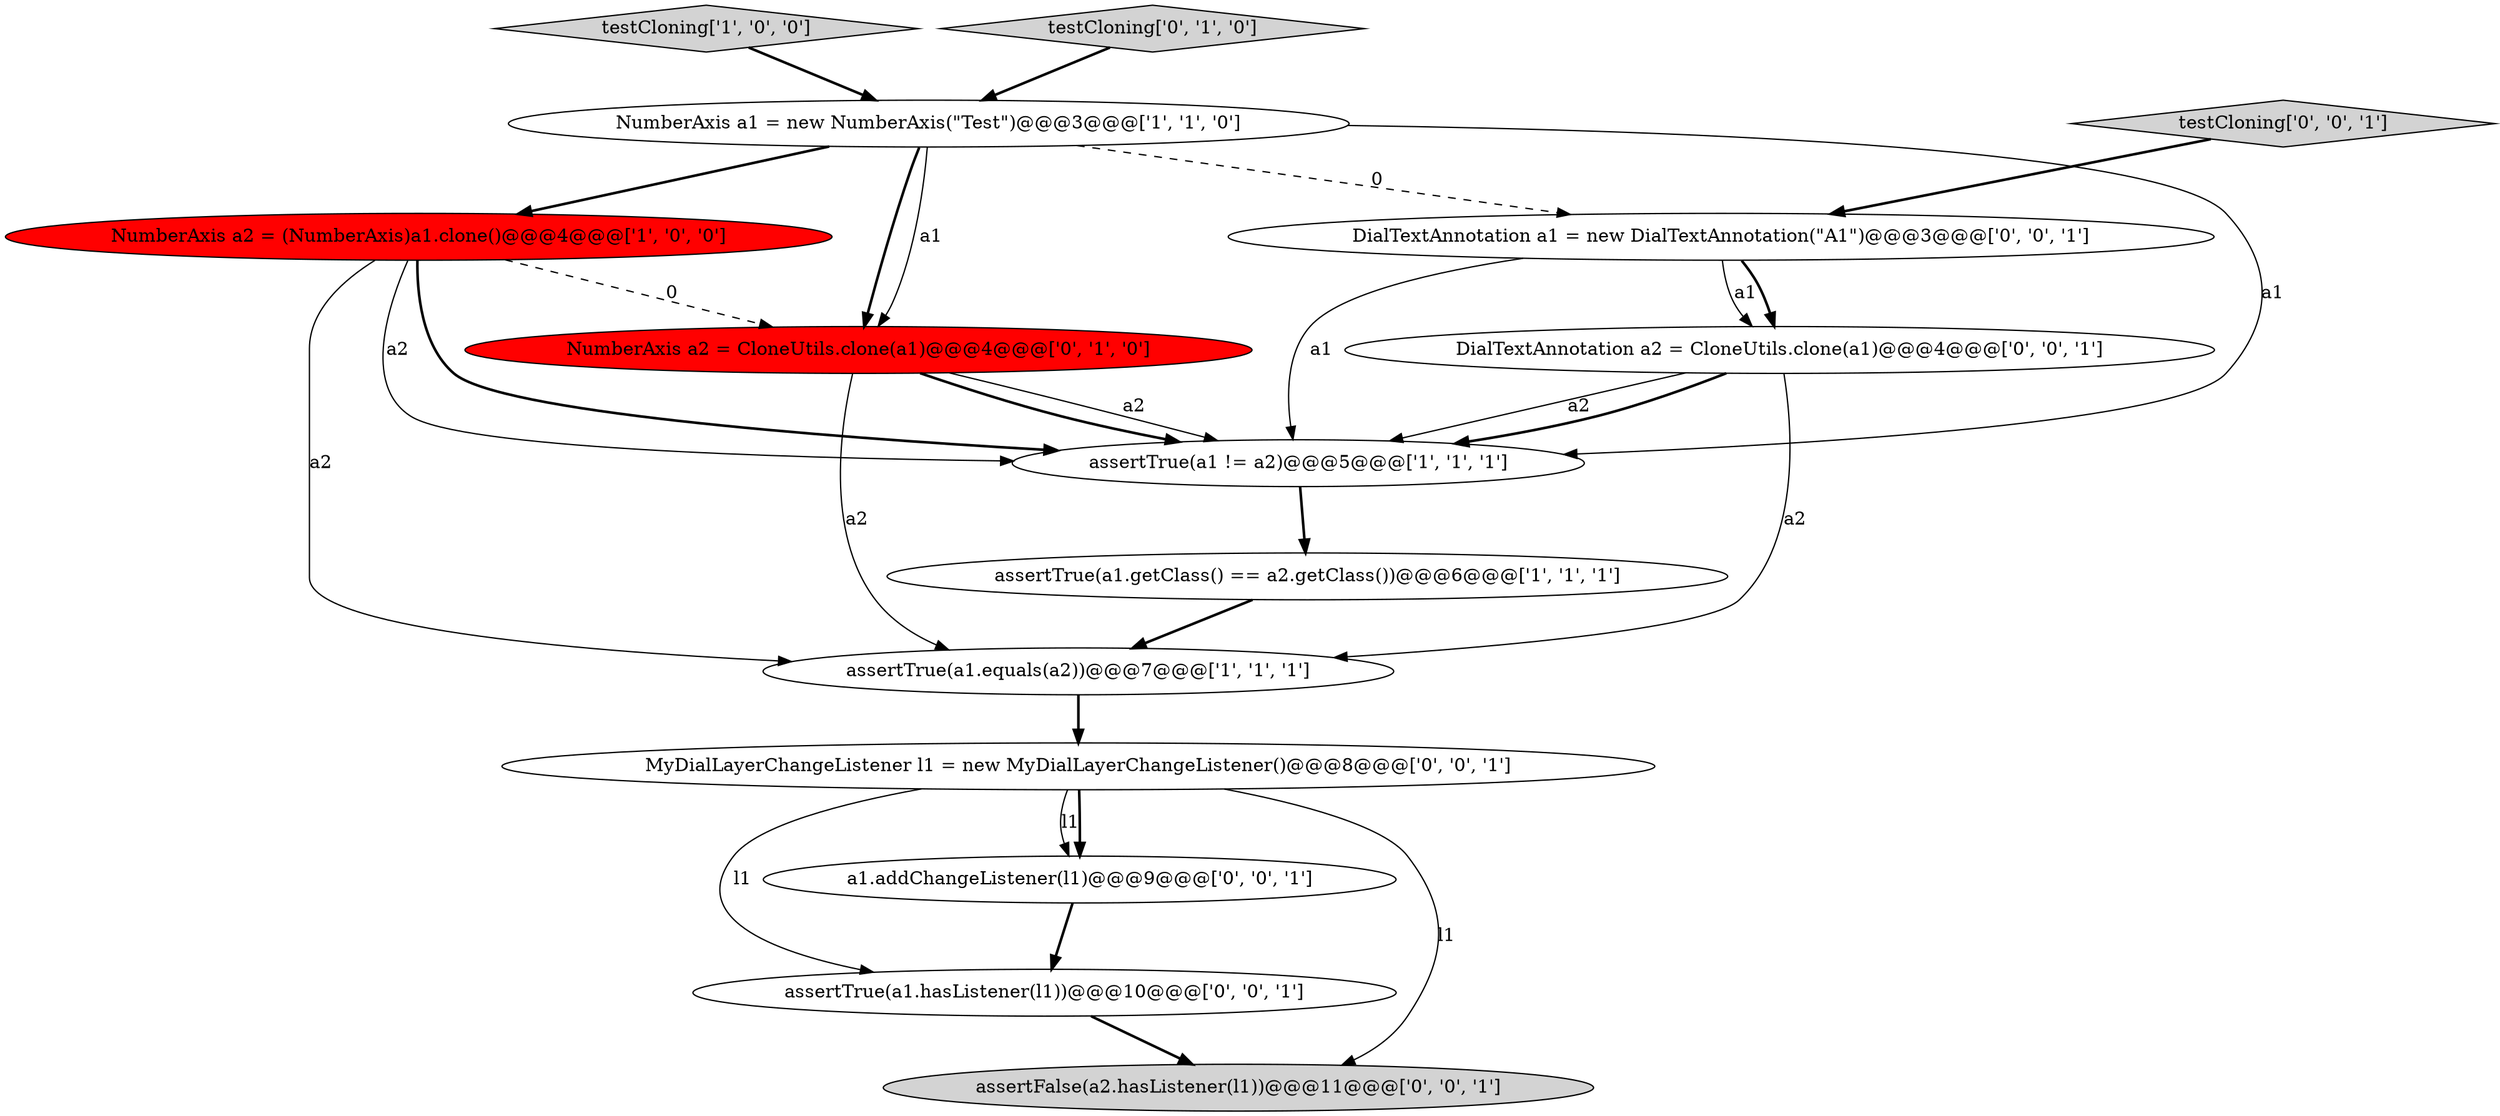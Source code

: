 digraph {
3 [style = filled, label = "assertTrue(a1.getClass() == a2.getClass())@@@6@@@['1', '1', '1']", fillcolor = white, shape = ellipse image = "AAA0AAABBB1BBB"];
2 [style = filled, label = "assertTrue(a1 != a2)@@@5@@@['1', '1', '1']", fillcolor = white, shape = ellipse image = "AAA0AAABBB1BBB"];
6 [style = filled, label = "NumberAxis a2 = CloneUtils.clone(a1)@@@4@@@['0', '1', '0']", fillcolor = red, shape = ellipse image = "AAA1AAABBB2BBB"];
12 [style = filled, label = "testCloning['0', '0', '1']", fillcolor = lightgray, shape = diamond image = "AAA0AAABBB3BBB"];
1 [style = filled, label = "NumberAxis a1 = new NumberAxis(\"Test\")@@@3@@@['1', '1', '0']", fillcolor = white, shape = ellipse image = "AAA0AAABBB1BBB"];
4 [style = filled, label = "NumberAxis a2 = (NumberAxis)a1.clone()@@@4@@@['1', '0', '0']", fillcolor = red, shape = ellipse image = "AAA1AAABBB1BBB"];
5 [style = filled, label = "testCloning['1', '0', '0']", fillcolor = lightgray, shape = diamond image = "AAA0AAABBB1BBB"];
10 [style = filled, label = "assertTrue(a1.hasListener(l1))@@@10@@@['0', '0', '1']", fillcolor = white, shape = ellipse image = "AAA0AAABBB3BBB"];
8 [style = filled, label = "DialTextAnnotation a1 = new DialTextAnnotation(\"A1\")@@@3@@@['0', '0', '1']", fillcolor = white, shape = ellipse image = "AAA0AAABBB3BBB"];
11 [style = filled, label = "assertFalse(a2.hasListener(l1))@@@11@@@['0', '0', '1']", fillcolor = lightgray, shape = ellipse image = "AAA0AAABBB3BBB"];
14 [style = filled, label = "a1.addChangeListener(l1)@@@9@@@['0', '0', '1']", fillcolor = white, shape = ellipse image = "AAA0AAABBB3BBB"];
0 [style = filled, label = "assertTrue(a1.equals(a2))@@@7@@@['1', '1', '1']", fillcolor = white, shape = ellipse image = "AAA0AAABBB1BBB"];
9 [style = filled, label = "MyDialLayerChangeListener l1 = new MyDialLayerChangeListener()@@@8@@@['0', '0', '1']", fillcolor = white, shape = ellipse image = "AAA0AAABBB3BBB"];
7 [style = filled, label = "testCloning['0', '1', '0']", fillcolor = lightgray, shape = diamond image = "AAA0AAABBB2BBB"];
13 [style = filled, label = "DialTextAnnotation a2 = CloneUtils.clone(a1)@@@4@@@['0', '0', '1']", fillcolor = white, shape = ellipse image = "AAA0AAABBB3BBB"];
8->2 [style = solid, label="a1"];
1->4 [style = bold, label=""];
0->9 [style = bold, label=""];
4->2 [style = solid, label="a2"];
7->1 [style = bold, label=""];
9->10 [style = solid, label="l1"];
2->3 [style = bold, label=""];
13->0 [style = solid, label="a2"];
14->10 [style = bold, label=""];
4->2 [style = bold, label=""];
6->0 [style = solid, label="a2"];
13->2 [style = solid, label="a2"];
4->6 [style = dashed, label="0"];
3->0 [style = bold, label=""];
6->2 [style = bold, label=""];
6->2 [style = solid, label="a2"];
5->1 [style = bold, label=""];
1->6 [style = bold, label=""];
9->11 [style = solid, label="l1"];
12->8 [style = bold, label=""];
9->14 [style = solid, label="l1"];
9->14 [style = bold, label=""];
4->0 [style = solid, label="a2"];
1->8 [style = dashed, label="0"];
1->6 [style = solid, label="a1"];
1->2 [style = solid, label="a1"];
8->13 [style = solid, label="a1"];
8->13 [style = bold, label=""];
13->2 [style = bold, label=""];
10->11 [style = bold, label=""];
}
